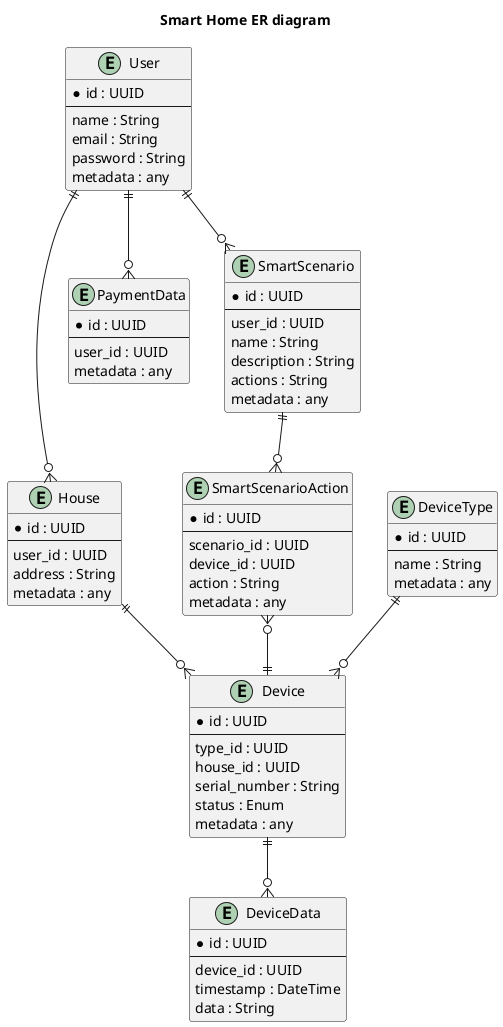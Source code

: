 @startuml
title Smart Home ER diagram

entity  User {
    * id : UUID
    --
    name : String
    email : String
    password : String
    metadata : any
}
entity House {
    * id : UUID
    --
    user_id : UUID
    address : String
    metadata : any
}
entity Device {
    * id : UUID
    --
    type_id : UUID
    house_id : UUID
    serial_number : String
    status : Enum
    metadata : any
}
entity DeviceType {
    * id : UUID
    --
    name : String
    metadata : any
}
entity DeviceData {
    * id : UUID
    --
    device_id : UUID
    timestamp : DateTime
    data : String
}
entity PaymentData {
    * id : UUID
    --
    user_id : UUID
    metadata : any
}
entity SmartScenario {
    * id : UUID
    --
    user_id : UUID
    name : String
    description : String
    actions : String
    metadata : any
}
entity SmartScenarioAction {
    * id : UUID
    --
    scenario_id : UUID
    device_id : UUID
    action : String
    metadata : any
}

User ||--o{ House
House ||--o{ Device
Device ||--o{ DeviceData
DeviceType ||--o{ Device
User ||--o{ PaymentData
User ||--o{ SmartScenario
SmartScenario ||--o{ SmartScenarioAction
SmartScenarioAction }o--|| Device

@enduml